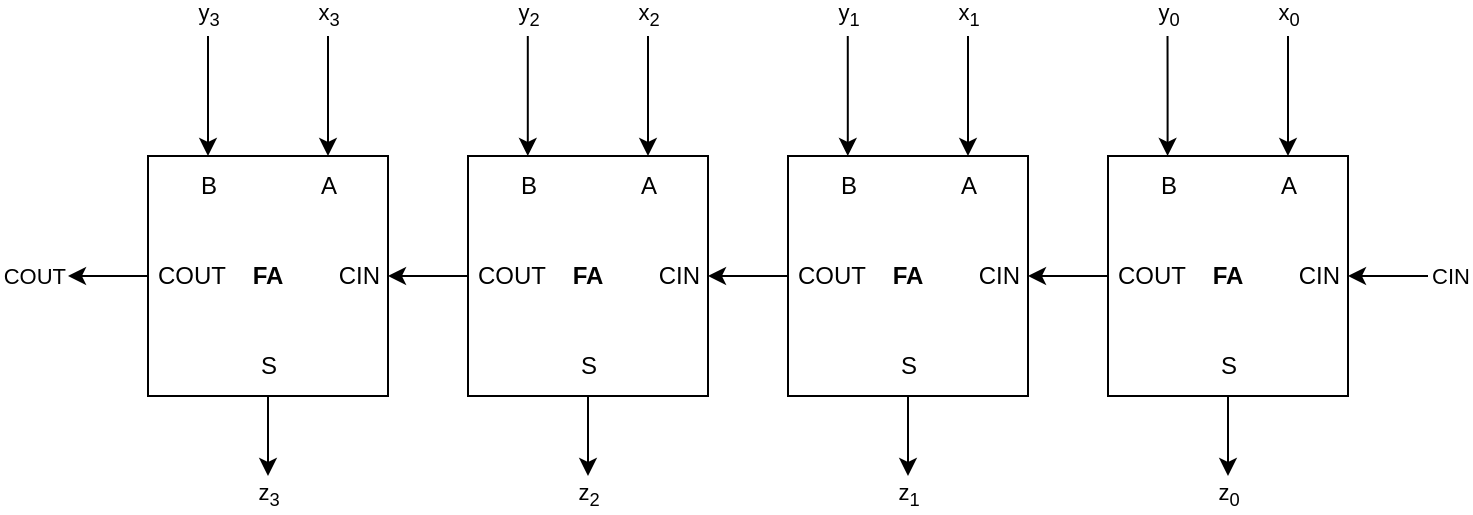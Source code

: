 <mxfile version="25.0.3">
  <diagram name="Page-1" id="YRTmSyCCs7Myf40diobr">
    <mxGraphModel dx="937" dy="528" grid="1" gridSize="10" guides="1" tooltips="1" connect="1" arrows="1" fold="1" page="1" pageScale="1" pageWidth="850" pageHeight="1100" math="0" shadow="0">
      <root>
        <mxCell id="0" />
        <mxCell id="1" parent="0" />
        <mxCell id="4d7obqWmkYfhOyedHUf7-1" value="FA" style="rounded=0;whiteSpace=wrap;html=1;fontStyle=1" vertex="1" parent="1">
          <mxGeometry x="600" y="120" width="120" height="120" as="geometry" />
        </mxCell>
        <mxCell id="4d7obqWmkYfhOyedHUf7-14" value="FA" style="rounded=0;whiteSpace=wrap;html=1;fontStyle=1" vertex="1" parent="1">
          <mxGeometry x="440" y="120" width="120" height="120" as="geometry" />
        </mxCell>
        <mxCell id="4d7obqWmkYfhOyedHUf7-27" value="FA" style="rounded=0;whiteSpace=wrap;html=1;fontStyle=1" vertex="1" parent="1">
          <mxGeometry x="280" y="120" width="120" height="120" as="geometry" />
        </mxCell>
        <mxCell id="4d7obqWmkYfhOyedHUf7-33" value="FA" style="rounded=0;whiteSpace=wrap;html=1;fontStyle=1" vertex="1" parent="1">
          <mxGeometry x="120" y="120" width="120" height="120" as="geometry" />
        </mxCell>
        <mxCell id="4d7obqWmkYfhOyedHUf7-60" value="B" style="text;html=1;align=center;verticalAlign=middle;resizable=0;points=[];autosize=1;strokeColor=none;fillColor=none;spacingRight=3;spacingLeft=3;" vertex="1" parent="1">
          <mxGeometry x="615" y="120" width="30" height="30" as="geometry" />
        </mxCell>
        <mxCell id="4d7obqWmkYfhOyedHUf7-62" value="A" style="text;html=1;align=center;verticalAlign=middle;resizable=0;points=[];autosize=1;strokeColor=none;fillColor=none;spacingRight=3;spacingLeft=3;" vertex="1" parent="1">
          <mxGeometry x="675" y="120" width="30" height="30" as="geometry" />
        </mxCell>
        <mxCell id="4d7obqWmkYfhOyedHUf7-64" value="B" style="text;html=1;align=center;verticalAlign=middle;resizable=0;points=[];autosize=1;strokeColor=none;fillColor=none;spacingRight=3;spacingLeft=3;" vertex="1" parent="1">
          <mxGeometry x="455" y="120" width="30" height="30" as="geometry" />
        </mxCell>
        <mxCell id="4d7obqWmkYfhOyedHUf7-66" value="A" style="text;html=1;align=center;verticalAlign=middle;resizable=0;points=[];autosize=1;strokeColor=none;fillColor=none;spacingRight=3;spacingLeft=3;" vertex="1" parent="1">
          <mxGeometry x="515" y="120" width="30" height="30" as="geometry" />
        </mxCell>
        <mxCell id="4d7obqWmkYfhOyedHUf7-68" value="B" style="text;html=1;align=center;verticalAlign=middle;resizable=0;points=[];autosize=1;strokeColor=none;fillColor=none;spacingRight=3;spacingLeft=3;" vertex="1" parent="1">
          <mxGeometry x="295" y="120" width="30" height="30" as="geometry" />
        </mxCell>
        <mxCell id="4d7obqWmkYfhOyedHUf7-70" value="A" style="text;html=1;align=center;verticalAlign=middle;resizable=0;points=[];autosize=1;strokeColor=none;fillColor=none;spacingRight=3;spacingLeft=3;" vertex="1" parent="1">
          <mxGeometry x="355" y="120" width="30" height="30" as="geometry" />
        </mxCell>
        <mxCell id="4d7obqWmkYfhOyedHUf7-72" value="B" style="text;html=1;align=center;verticalAlign=middle;resizable=0;points=[];autosize=1;strokeColor=none;fillColor=none;spacingRight=3;spacingLeft=3;" vertex="1" parent="1">
          <mxGeometry x="135" y="120" width="30" height="30" as="geometry" />
        </mxCell>
        <mxCell id="4d7obqWmkYfhOyedHUf7-74" value="A" style="text;html=1;align=center;verticalAlign=middle;resizable=0;points=[];autosize=1;strokeColor=none;fillColor=none;spacingRight=3;spacingLeft=3;" vertex="1" parent="1">
          <mxGeometry x="195" y="120" width="30" height="30" as="geometry" />
        </mxCell>
        <mxCell id="4d7obqWmkYfhOyedHUf7-56" value="CIN" style="edgeStyle=orthogonalEdgeStyle;rounded=0;orthogonalLoop=1;jettySize=auto;html=1;align=left;" edge="1" parent="1" target="4d7obqWmkYfhOyedHUf7-3">
          <mxGeometry x="-1" relative="1" as="geometry">
            <mxPoint x="760" y="180" as="sourcePoint" />
            <Array as="points">
              <mxPoint x="750" y="180" />
              <mxPoint x="750" y="180" />
            </Array>
            <mxPoint as="offset" />
          </mxGeometry>
        </mxCell>
        <mxCell id="4d7obqWmkYfhOyedHUf7-3" value="CIN" style="text;html=1;align=right;verticalAlign=middle;resizable=0;points=[];autosize=1;strokeColor=none;fillColor=none;spacingRight=3;spacingLeft=-9;" vertex="1" parent="1">
          <mxGeometry x="690" y="165" width="30" height="30" as="geometry" />
        </mxCell>
        <mxCell id="4d7obqWmkYfhOyedHUf7-39" style="edgeStyle=orthogonalEdgeStyle;rounded=0;orthogonalLoop=1;jettySize=auto;html=1;" edge="1" parent="1" source="4d7obqWmkYfhOyedHUf7-4" target="4d7obqWmkYfhOyedHUf7-15">
          <mxGeometry relative="1" as="geometry" />
        </mxCell>
        <mxCell id="4d7obqWmkYfhOyedHUf7-4" value="COUT" style="text;html=1;align=left;verticalAlign=middle;resizable=0;points=[];autosize=1;strokeColor=none;fillColor=none;spacingRight=-9;spacingLeft=3;" vertex="1" parent="1">
          <mxGeometry x="600" y="165" width="50" height="30" as="geometry" />
        </mxCell>
        <mxCell id="4d7obqWmkYfhOyedHUf7-55" value="z&lt;sub&gt;0&lt;/sub&gt;" style="edgeStyle=orthogonalEdgeStyle;rounded=0;orthogonalLoop=1;jettySize=auto;html=1;" edge="1" parent="1" source="4d7obqWmkYfhOyedHUf7-5">
          <mxGeometry x="1" y="10" relative="1" as="geometry">
            <mxPoint x="660" y="280" as="targetPoint" />
            <mxPoint x="-10" y="10" as="offset" />
          </mxGeometry>
        </mxCell>
        <mxCell id="4d7obqWmkYfhOyedHUf7-5" value="S" style="text;html=1;align=center;verticalAlign=middle;resizable=0;points=[];autosize=1;strokeColor=none;fillColor=none;spacingRight=3;spacingLeft=3;" vertex="1" parent="1">
          <mxGeometry x="645" y="210" width="30" height="30" as="geometry" />
        </mxCell>
        <mxCell id="4d7obqWmkYfhOyedHUf7-15" value="CIN" style="text;html=1;align=right;verticalAlign=middle;resizable=0;points=[];autosize=1;strokeColor=none;fillColor=none;spacingRight=3;spacingLeft=-9;" vertex="1" parent="1">
          <mxGeometry x="530" y="165" width="30" height="30" as="geometry" />
        </mxCell>
        <mxCell id="4d7obqWmkYfhOyedHUf7-40" style="edgeStyle=orthogonalEdgeStyle;rounded=0;orthogonalLoop=1;jettySize=auto;html=1;" edge="1" parent="1" source="4d7obqWmkYfhOyedHUf7-16" target="4d7obqWmkYfhOyedHUf7-28">
          <mxGeometry relative="1" as="geometry" />
        </mxCell>
        <mxCell id="4d7obqWmkYfhOyedHUf7-16" value="COUT" style="text;html=1;align=left;verticalAlign=middle;resizable=0;points=[];autosize=1;strokeColor=none;fillColor=none;spacingRight=-9;spacingLeft=3;" vertex="1" parent="1">
          <mxGeometry x="440" y="165" width="50" height="30" as="geometry" />
        </mxCell>
        <mxCell id="4d7obqWmkYfhOyedHUf7-54" value="z&lt;sub&gt;1&lt;/sub&gt;" style="edgeStyle=orthogonalEdgeStyle;rounded=0;orthogonalLoop=1;jettySize=auto;html=1;" edge="1" parent="1" source="4d7obqWmkYfhOyedHUf7-17">
          <mxGeometry x="1" y="10" relative="1" as="geometry">
            <mxPoint x="500" y="280" as="targetPoint" />
            <mxPoint x="-10" y="10" as="offset" />
          </mxGeometry>
        </mxCell>
        <mxCell id="4d7obqWmkYfhOyedHUf7-17" value="S" style="text;html=1;align=center;verticalAlign=middle;resizable=0;points=[];autosize=1;strokeColor=none;fillColor=none;spacingRight=3;spacingLeft=3;" vertex="1" parent="1">
          <mxGeometry x="485" y="210" width="30" height="30" as="geometry" />
        </mxCell>
        <mxCell id="4d7obqWmkYfhOyedHUf7-28" value="CIN" style="text;html=1;align=right;verticalAlign=middle;resizable=0;points=[];autosize=1;strokeColor=none;fillColor=none;spacingRight=3;spacingLeft=-9;" vertex="1" parent="1">
          <mxGeometry x="370" y="165" width="30" height="30" as="geometry" />
        </mxCell>
        <mxCell id="4d7obqWmkYfhOyedHUf7-41" style="edgeStyle=orthogonalEdgeStyle;rounded=0;orthogonalLoop=1;jettySize=auto;html=1;" edge="1" parent="1" source="4d7obqWmkYfhOyedHUf7-29" target="4d7obqWmkYfhOyedHUf7-34">
          <mxGeometry relative="1" as="geometry" />
        </mxCell>
        <mxCell id="4d7obqWmkYfhOyedHUf7-29" value="COUT" style="text;html=1;align=left;verticalAlign=middle;resizable=0;points=[];autosize=1;strokeColor=none;fillColor=none;spacingRight=-9;spacingLeft=3;" vertex="1" parent="1">
          <mxGeometry x="280" y="165" width="50" height="30" as="geometry" />
        </mxCell>
        <mxCell id="4d7obqWmkYfhOyedHUf7-53" value="z&lt;sub&gt;2&lt;/sub&gt;" style="edgeStyle=orthogonalEdgeStyle;rounded=0;orthogonalLoop=1;jettySize=auto;html=1;" edge="1" parent="1" source="4d7obqWmkYfhOyedHUf7-30">
          <mxGeometry x="1" y="10" relative="1" as="geometry">
            <mxPoint x="340" y="280" as="targetPoint" />
            <mxPoint x="-10" y="10" as="offset" />
          </mxGeometry>
        </mxCell>
        <mxCell id="4d7obqWmkYfhOyedHUf7-30" value="S" style="text;html=1;align=center;verticalAlign=middle;resizable=0;points=[];autosize=1;strokeColor=none;fillColor=none;spacingRight=3;spacingLeft=3;" vertex="1" parent="1">
          <mxGeometry x="325" y="210" width="30" height="30" as="geometry" />
        </mxCell>
        <mxCell id="4d7obqWmkYfhOyedHUf7-34" value="CIN" style="text;html=1;align=right;verticalAlign=middle;resizable=0;points=[];autosize=1;strokeColor=none;fillColor=none;spacingRight=3;spacingLeft=-9;" vertex="1" parent="1">
          <mxGeometry x="210" y="165" width="30" height="30" as="geometry" />
        </mxCell>
        <mxCell id="4d7obqWmkYfhOyedHUf7-42" value="COUT" style="edgeStyle=orthogonalEdgeStyle;rounded=0;orthogonalLoop=1;jettySize=auto;html=1;align=right;" edge="1" parent="1" source="4d7obqWmkYfhOyedHUf7-35">
          <mxGeometry x="1" relative="1" as="geometry">
            <mxPoint x="80" y="180" as="targetPoint" />
            <mxPoint as="offset" />
          </mxGeometry>
        </mxCell>
        <mxCell id="4d7obqWmkYfhOyedHUf7-35" value="COUT" style="text;html=1;align=left;verticalAlign=middle;resizable=0;points=[];autosize=1;strokeColor=none;fillColor=none;spacingRight=-9;spacingLeft=3;" vertex="1" parent="1">
          <mxGeometry x="120" y="165" width="50" height="30" as="geometry" />
        </mxCell>
        <mxCell id="4d7obqWmkYfhOyedHUf7-52" value="z&lt;sub&gt;3&lt;/sub&gt;" style="edgeStyle=orthogonalEdgeStyle;rounded=0;orthogonalLoop=1;jettySize=auto;html=1;" edge="1" parent="1" source="4d7obqWmkYfhOyedHUf7-36">
          <mxGeometry x="1" y="10" relative="1" as="geometry">
            <mxPoint x="180" y="280" as="targetPoint" />
            <mxPoint x="-10" y="10" as="offset" />
          </mxGeometry>
        </mxCell>
        <mxCell id="4d7obqWmkYfhOyedHUf7-36" value="S" style="text;html=1;align=center;verticalAlign=middle;resizable=0;points=[];autosize=1;strokeColor=none;fillColor=none;spacingRight=3;spacingLeft=3;" vertex="1" parent="1">
          <mxGeometry x="165" y="210" width="30" height="30" as="geometry" />
        </mxCell>
        <mxCell id="4d7obqWmkYfhOyedHUf7-59" value="y&lt;sub&gt;0&lt;/sub&gt;" style="edgeStyle=orthogonalEdgeStyle;rounded=0;orthogonalLoop=1;jettySize=auto;html=1;endArrow=classic;endFill=1;" edge="1" parent="1" target="4d7obqWmkYfhOyedHUf7-60">
          <mxGeometry x="-1" y="-10" relative="1" as="geometry">
            <mxPoint x="629.76" y="60" as="sourcePoint" />
            <Array as="points">
              <mxPoint x="630" y="90" />
              <mxPoint x="630" y="90" />
            </Array>
            <mxPoint x="10" y="-10" as="offset" />
            <mxPoint x="630.0" y="75" as="targetPoint" />
          </mxGeometry>
        </mxCell>
        <mxCell id="4d7obqWmkYfhOyedHUf7-61" value="x&lt;sub&gt;0&lt;/sub&gt;" style="edgeStyle=orthogonalEdgeStyle;rounded=0;orthogonalLoop=1;jettySize=auto;html=1;" edge="1" parent="1" target="4d7obqWmkYfhOyedHUf7-62">
          <mxGeometry x="-1" y="-10" relative="1" as="geometry">
            <mxPoint x="690" y="60" as="sourcePoint" />
            <Array as="points">
              <mxPoint x="690" y="90" />
              <mxPoint x="690" y="90" />
            </Array>
            <mxPoint x="10" y="-10" as="offset" />
          </mxGeometry>
        </mxCell>
        <mxCell id="4d7obqWmkYfhOyedHUf7-63" value="y&lt;sub&gt;1&lt;/sub&gt;" style="edgeStyle=orthogonalEdgeStyle;rounded=0;orthogonalLoop=1;jettySize=auto;html=1;endArrow=classic;endFill=1;" edge="1" parent="1" target="4d7obqWmkYfhOyedHUf7-64">
          <mxGeometry x="-1" y="-10" relative="1" as="geometry">
            <mxPoint x="469.89" y="60" as="sourcePoint" />
            <Array as="points">
              <mxPoint x="470" y="90" />
              <mxPoint x="470" y="90" />
            </Array>
            <mxPoint x="10" y="-10" as="offset" />
            <mxPoint x="470.0" y="75" as="targetPoint" />
          </mxGeometry>
        </mxCell>
        <mxCell id="4d7obqWmkYfhOyedHUf7-65" value="x&lt;sub&gt;1&lt;/sub&gt;" style="edgeStyle=orthogonalEdgeStyle;rounded=0;orthogonalLoop=1;jettySize=auto;html=1;" edge="1" parent="1" target="4d7obqWmkYfhOyedHUf7-66">
          <mxGeometry x="-1" y="-10" relative="1" as="geometry">
            <mxPoint x="530" y="60" as="sourcePoint" />
            <Array as="points">
              <mxPoint x="530" y="90" />
              <mxPoint x="530" y="90" />
            </Array>
            <mxPoint x="10" y="-10" as="offset" />
          </mxGeometry>
        </mxCell>
        <mxCell id="4d7obqWmkYfhOyedHUf7-67" value="y&lt;sub&gt;2&lt;/sub&gt;" style="edgeStyle=orthogonalEdgeStyle;rounded=0;orthogonalLoop=1;jettySize=auto;html=1;endArrow=classic;endFill=1;" edge="1" parent="1" target="4d7obqWmkYfhOyedHUf7-68">
          <mxGeometry x="-1" y="10" relative="1" as="geometry">
            <mxPoint x="309.9" y="60" as="sourcePoint" />
            <Array as="points">
              <mxPoint x="310" y="90" />
              <mxPoint x="310" y="90" />
            </Array>
            <mxPoint x="-10" y="-10" as="offset" />
            <mxPoint x="310" y="75" as="targetPoint" />
          </mxGeometry>
        </mxCell>
        <mxCell id="4d7obqWmkYfhOyedHUf7-69" value="x&lt;sub&gt;2&lt;/sub&gt;" style="edgeStyle=orthogonalEdgeStyle;rounded=0;orthogonalLoop=1;jettySize=auto;html=1;" edge="1" parent="1" target="4d7obqWmkYfhOyedHUf7-70">
          <mxGeometry x="-1" y="10" relative="1" as="geometry">
            <mxPoint x="370" y="60" as="sourcePoint" />
            <Array as="points">
              <mxPoint x="370" y="101" />
              <mxPoint x="370" y="101" />
            </Array>
            <mxPoint x="-10" y="-10" as="offset" />
          </mxGeometry>
        </mxCell>
        <mxCell id="4d7obqWmkYfhOyedHUf7-71" value="y&lt;sub&gt;3&lt;/sub&gt;" style="edgeStyle=orthogonalEdgeStyle;rounded=0;orthogonalLoop=1;jettySize=auto;html=1;endArrow=classic;endFill=1;" edge="1" parent="1" target="4d7obqWmkYfhOyedHUf7-72">
          <mxGeometry x="-1" y="10" relative="1" as="geometry">
            <mxPoint x="150" y="60" as="sourcePoint" />
            <Array as="points">
              <mxPoint x="150" y="80" />
              <mxPoint x="150" y="80" />
            </Array>
            <mxPoint x="-10" y="-10" as="offset" />
            <mxPoint x="150" y="75" as="targetPoint" />
          </mxGeometry>
        </mxCell>
        <mxCell id="4d7obqWmkYfhOyedHUf7-73" value="x&lt;sub&gt;3&lt;/sub&gt;" style="edgeStyle=orthogonalEdgeStyle;rounded=0;orthogonalLoop=1;jettySize=auto;html=1;" edge="1" parent="1" target="4d7obqWmkYfhOyedHUf7-74">
          <mxGeometry x="-1" y="10" relative="1" as="geometry">
            <mxPoint x="210" y="60" as="sourcePoint" />
            <Array as="points">
              <mxPoint x="210" y="101" />
              <mxPoint x="210" y="101" />
            </Array>
            <mxPoint x="-10" y="-10" as="offset" />
          </mxGeometry>
        </mxCell>
      </root>
    </mxGraphModel>
  </diagram>
</mxfile>
